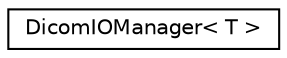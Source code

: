 digraph "Graphical Class Hierarchy"
{
 // LATEX_PDF_SIZE
  edge [fontname="Helvetica",fontsize="10",labelfontname="Helvetica",labelfontsize="10"];
  node [fontname="Helvetica",fontsize="10",shape=record];
  rankdir="LR";
  Node0 [label="DicomIOManager\< T \>",height=0.2,width=0.4,color="black", fillcolor="white", style="filled",URL="$classDicomIOManager.html",tooltip=" "];
}
